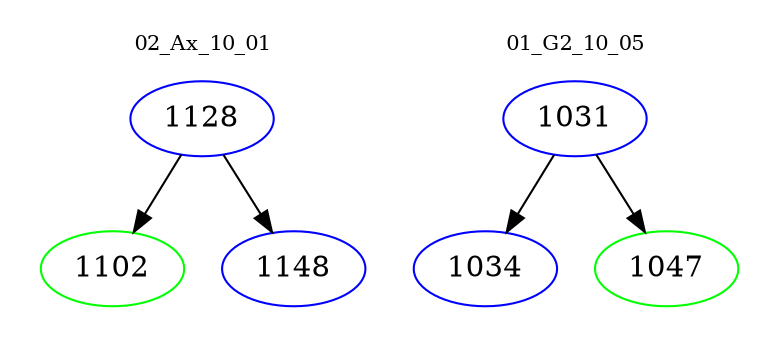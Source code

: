 digraph{
subgraph cluster_0 {
color = white
label = "02_Ax_10_01";
fontsize=10;
T0_1128 [label="1128", color="blue"]
T0_1128 -> T0_1102 [color="black"]
T0_1102 [label="1102", color="green"]
T0_1128 -> T0_1148 [color="black"]
T0_1148 [label="1148", color="blue"]
}
subgraph cluster_1 {
color = white
label = "01_G2_10_05";
fontsize=10;
T1_1031 [label="1031", color="blue"]
T1_1031 -> T1_1034 [color="black"]
T1_1034 [label="1034", color="blue"]
T1_1031 -> T1_1047 [color="black"]
T1_1047 [label="1047", color="green"]
}
}

